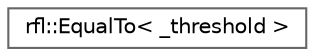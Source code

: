 digraph "类继承关系图"
{
 // LATEX_PDF_SIZE
  bgcolor="transparent";
  edge [fontname=Helvetica,fontsize=10,labelfontname=Helvetica,labelfontsize=10];
  node [fontname=Helvetica,fontsize=10,shape=box,height=0.2,width=0.4];
  rankdir="LR";
  Node0 [id="Node000000",label="rfl::EqualTo\< _threshold \>",height=0.2,width=0.4,color="grey40", fillcolor="white", style="filled",URL="$structrfl_1_1_equal_to.html",tooltip=" "];
}
